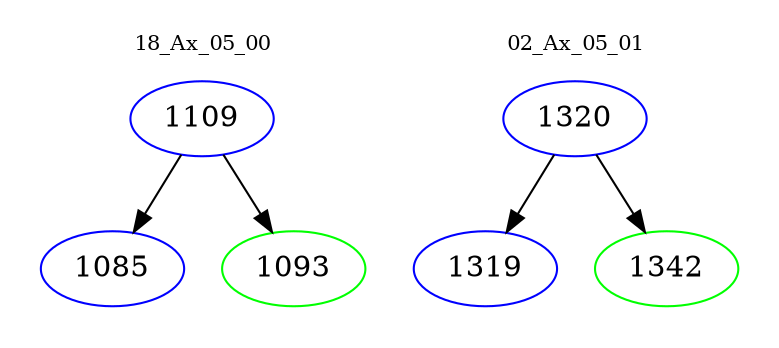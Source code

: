 digraph{
subgraph cluster_0 {
color = white
label = "18_Ax_05_00";
fontsize=10;
T0_1109 [label="1109", color="blue"]
T0_1109 -> T0_1085 [color="black"]
T0_1085 [label="1085", color="blue"]
T0_1109 -> T0_1093 [color="black"]
T0_1093 [label="1093", color="green"]
}
subgraph cluster_1 {
color = white
label = "02_Ax_05_01";
fontsize=10;
T1_1320 [label="1320", color="blue"]
T1_1320 -> T1_1319 [color="black"]
T1_1319 [label="1319", color="blue"]
T1_1320 -> T1_1342 [color="black"]
T1_1342 [label="1342", color="green"]
}
}
